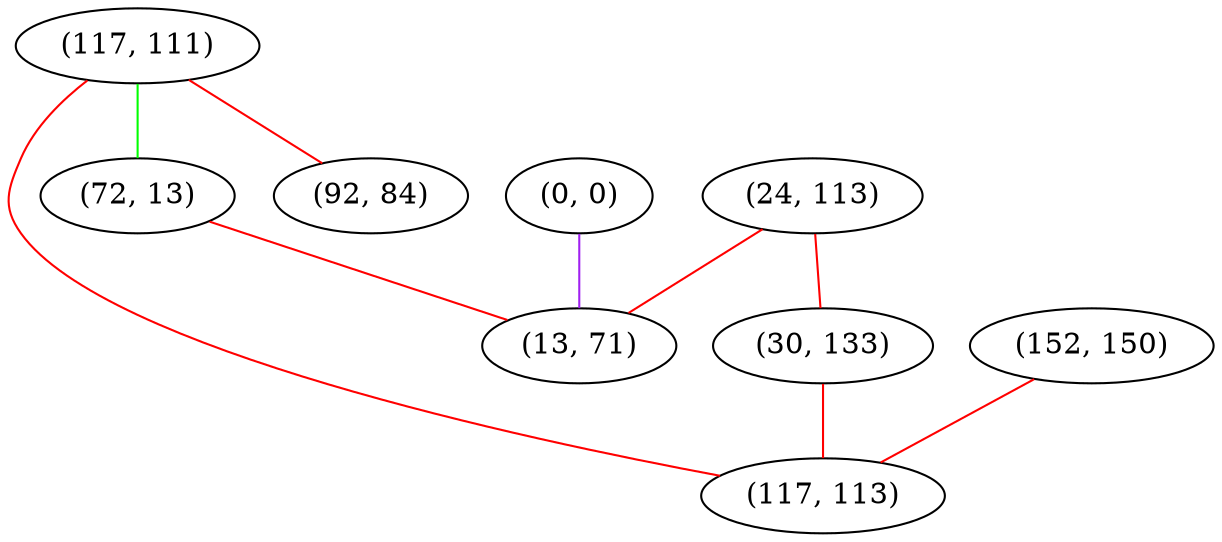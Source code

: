 graph "" {
"(117, 111)";
"(72, 13)";
"(24, 113)";
"(0, 0)";
"(92, 84)";
"(13, 71)";
"(30, 133)";
"(152, 150)";
"(117, 113)";
"(117, 111)" -- "(117, 113)"  [color=red, key=0, weight=1];
"(117, 111)" -- "(92, 84)"  [color=red, key=0, weight=1];
"(117, 111)" -- "(72, 13)"  [color=green, key=0, weight=2];
"(72, 13)" -- "(13, 71)"  [color=red, key=0, weight=1];
"(24, 113)" -- "(13, 71)"  [color=red, key=0, weight=1];
"(24, 113)" -- "(30, 133)"  [color=red, key=0, weight=1];
"(0, 0)" -- "(13, 71)"  [color=purple, key=0, weight=4];
"(30, 133)" -- "(117, 113)"  [color=red, key=0, weight=1];
"(152, 150)" -- "(117, 113)"  [color=red, key=0, weight=1];
}
